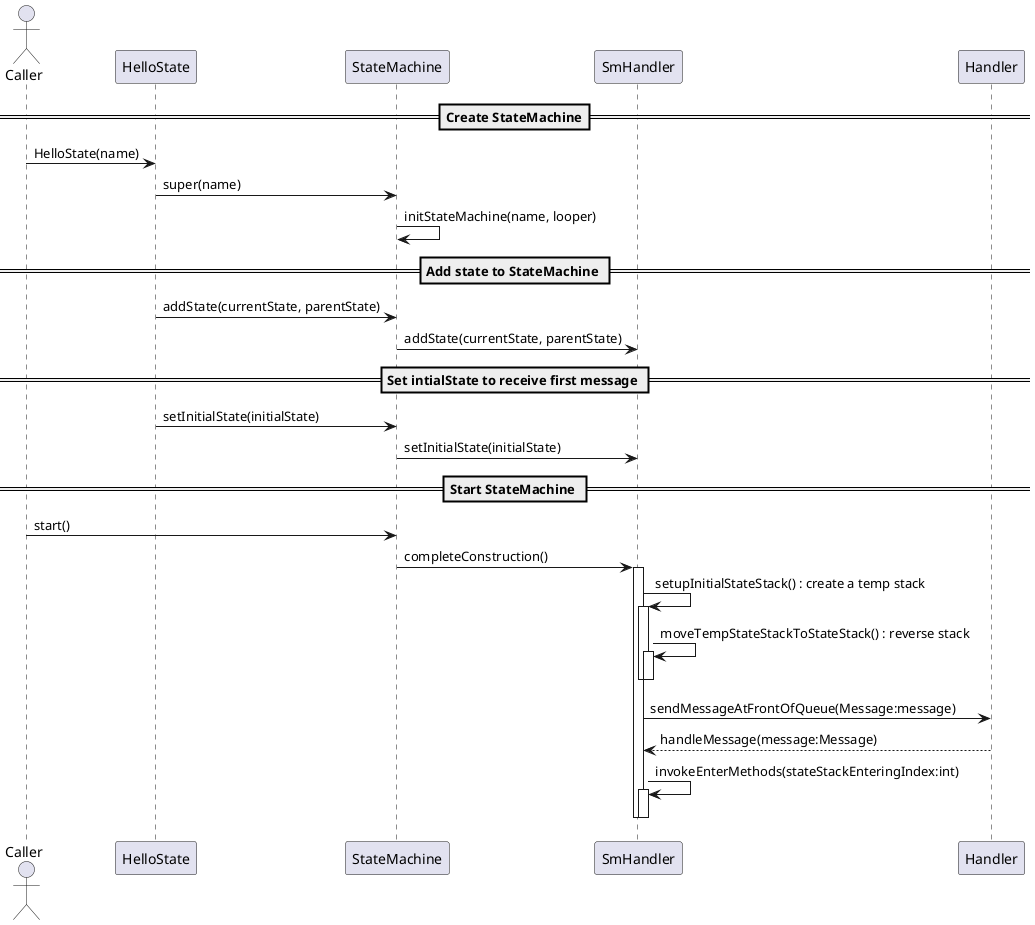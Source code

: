 @startuml
== Create StateMachine==
actor Caller
participant HelloState as c1
Caller->c1 : HelloState(name)
participant StateMachine as c2
c1->c2 : super(name)
c2->c2 : initStateMachine(name, looper)
== Add state to StateMachine ==
c1->c2 : addState(currentState, parentState)
participant SmHandler as c3
c2->c3 : addState(currentState, parentState)
== Set intialState to receive first message ==
c1->c2 : setInitialState(initialState)
c2->c3 : setInitialState(initialState)
== Start StateMachine ==
Caller->c2 : start()
c2->c3 : completeConstruction()
activate c3
c3->c3 : setupInitialStateStack() : create a temp stack
activate c3
c3->c3 : moveTempStateStackToStateStack() : reverse stack
activate c3
deactivate c3
deactivate c3
participant Handler as c4
c3->c4 : sendMessageAtFrontOfQueue(Message:message)
c4-->c3 : handleMessage(message:Message)
c3->c3 : invokeEnterMethods(stateStackEnteringIndex:int)
activate c3
deactivate c3
deactivate c3
@enduml
